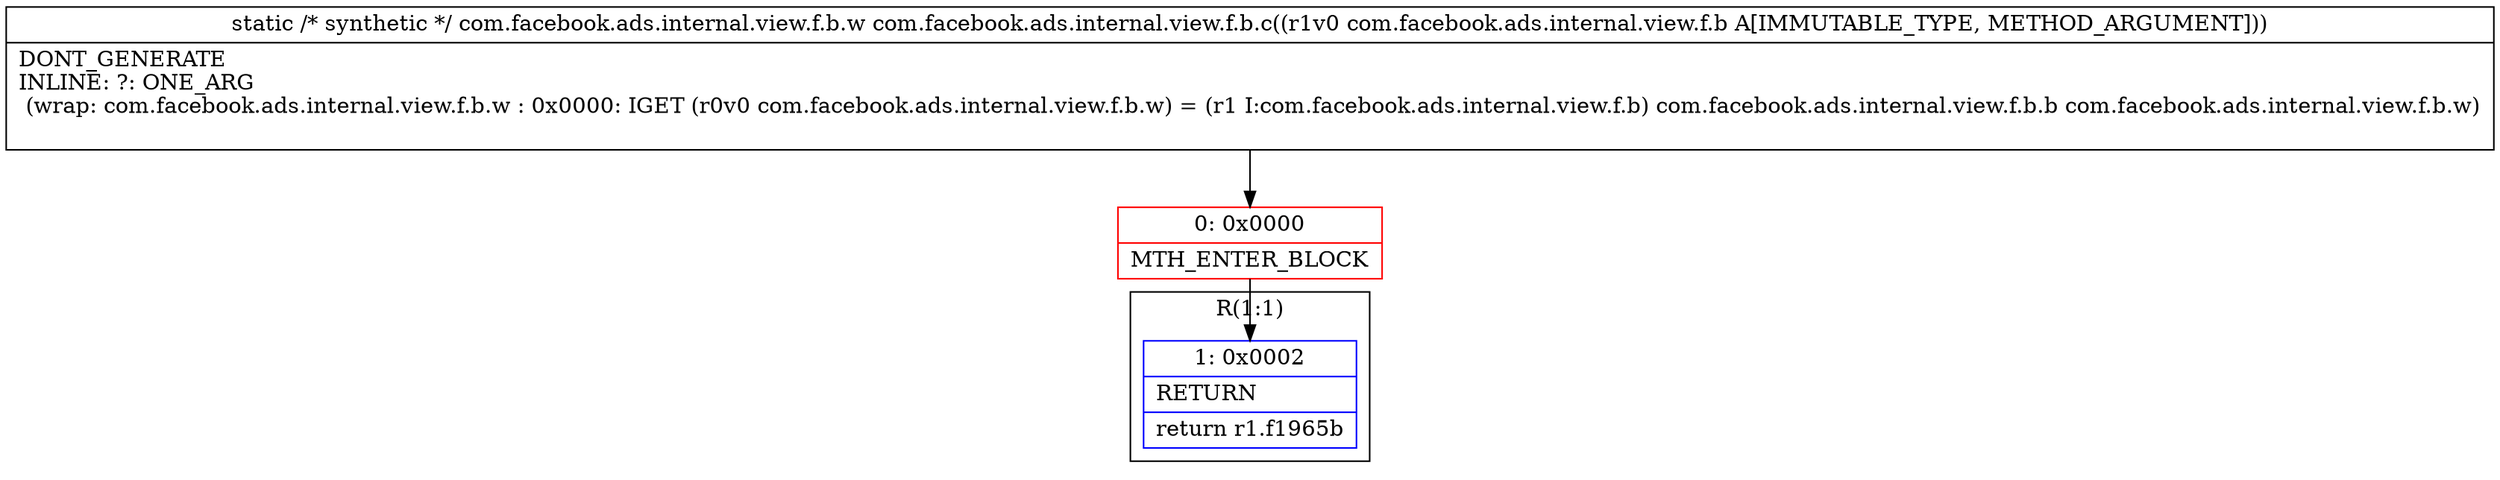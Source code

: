 digraph "CFG forcom.facebook.ads.internal.view.f.b.c(Lcom\/facebook\/ads\/internal\/view\/f\/b;)Lcom\/facebook\/ads\/internal\/view\/f\/b\/w;" {
subgraph cluster_Region_590376587 {
label = "R(1:1)";
node [shape=record,color=blue];
Node_1 [shape=record,label="{1\:\ 0x0002|RETURN\l|return r1.f1965b\l}"];
}
Node_0 [shape=record,color=red,label="{0\:\ 0x0000|MTH_ENTER_BLOCK\l}"];
MethodNode[shape=record,label="{static \/* synthetic *\/ com.facebook.ads.internal.view.f.b.w com.facebook.ads.internal.view.f.b.c((r1v0 com.facebook.ads.internal.view.f.b A[IMMUTABLE_TYPE, METHOD_ARGUMENT]))  | DONT_GENERATE\lINLINE: ?: ONE_ARG  \l  (wrap: com.facebook.ads.internal.view.f.b.w : 0x0000: IGET  (r0v0 com.facebook.ads.internal.view.f.b.w) = (r1 I:com.facebook.ads.internal.view.f.b) com.facebook.ads.internal.view.f.b.b com.facebook.ads.internal.view.f.b.w)\l\l}"];
MethodNode -> Node_0;
Node_0 -> Node_1;
}

